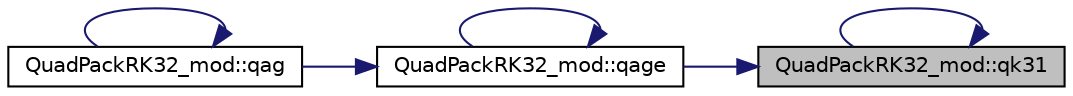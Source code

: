 digraph "QuadPackRK32_mod::qk31"
{
 // LATEX_PDF_SIZE
  edge [fontname="Helvetica",fontsize="10",labelfontname="Helvetica",labelfontsize="10"];
  node [fontname="Helvetica",fontsize="10",shape=record];
  rankdir="RL";
  Node1 [label="QuadPackRK32_mod::qk31",height=0.2,width=0.4,color="black", fillcolor="grey75", style="filled", fontcolor="black",tooltip=" "];
  Node1 -> Node2 [dir="back",color="midnightblue",fontsize="10",style="solid",fontname="Helvetica"];
  Node2 [label="QuadPackRK32_mod::qage",height=0.2,width=0.4,color="black", fillcolor="white", style="filled",URL="$namespaceQuadPackRK32__mod.html#aa4d37f96e5808fb6d07625940ad88a82",tooltip=" "];
  Node2 -> Node3 [dir="back",color="midnightblue",fontsize="10",style="solid",fontname="Helvetica"];
  Node3 [label="QuadPackRK32_mod::qag",height=0.2,width=0.4,color="black", fillcolor="white", style="filled",URL="$namespaceQuadPackRK32__mod.html#a2f44b737c589c08c405a5313d709eca6",tooltip=" "];
  Node3 -> Node3 [dir="back",color="midnightblue",fontsize="10",style="solid",fontname="Helvetica"];
  Node2 -> Node2 [dir="back",color="midnightblue",fontsize="10",style="solid",fontname="Helvetica"];
  Node1 -> Node1 [dir="back",color="midnightblue",fontsize="10",style="solid",fontname="Helvetica"];
}
